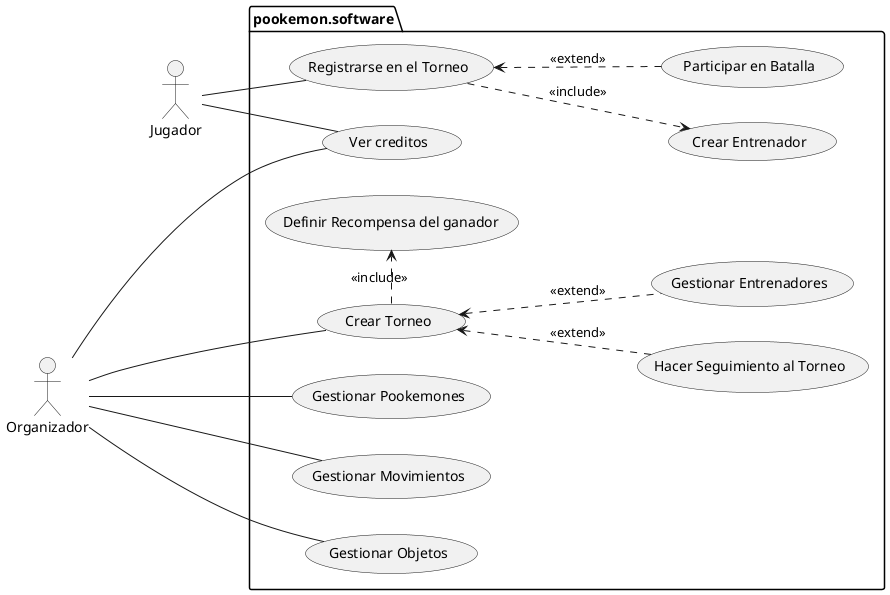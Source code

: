 @startuml casos_de_uso_nivel_0

left to right direction

actor Jugador 
actor Organizador 

package "pookemon.software" {
    
    usecase "Registrarse en el Torneo" as regTor
    usecase "Crear Entrenador" as creEnt
    usecase "Participar en Batalla" as parBat

    usecase "Ver creditos" as verCre

    usecase "Crear Torneo" as creTor
    usecase "Hacer Seguimiento al Torneo" as hacSeg
    usecase "Definir Recompensa del ganador" as defRec
    usecase "Gestionar Pookemones" as gesPoo
    usecase "Gestionar Movimientos" as gesMov
    usecase "Gestionar Entrenadores" as gesEnt
    usecase "Gestionar Objetos" as gesObj
}

Jugador -- verCre


Jugador -- regTor
regTor ..> creEnt:<<include>>
regTor <.. parBat:<<extend>>

Organizador --- verCre

Organizador -- creTor
creTor .> defRec:<<include>>
creTor <.. gesEnt:<<extend>>
creTor <.. hacSeg:<<extend>>


Organizador -- gesPoo
Organizador -- gesObj
Organizador -- gesMov

@enduml
